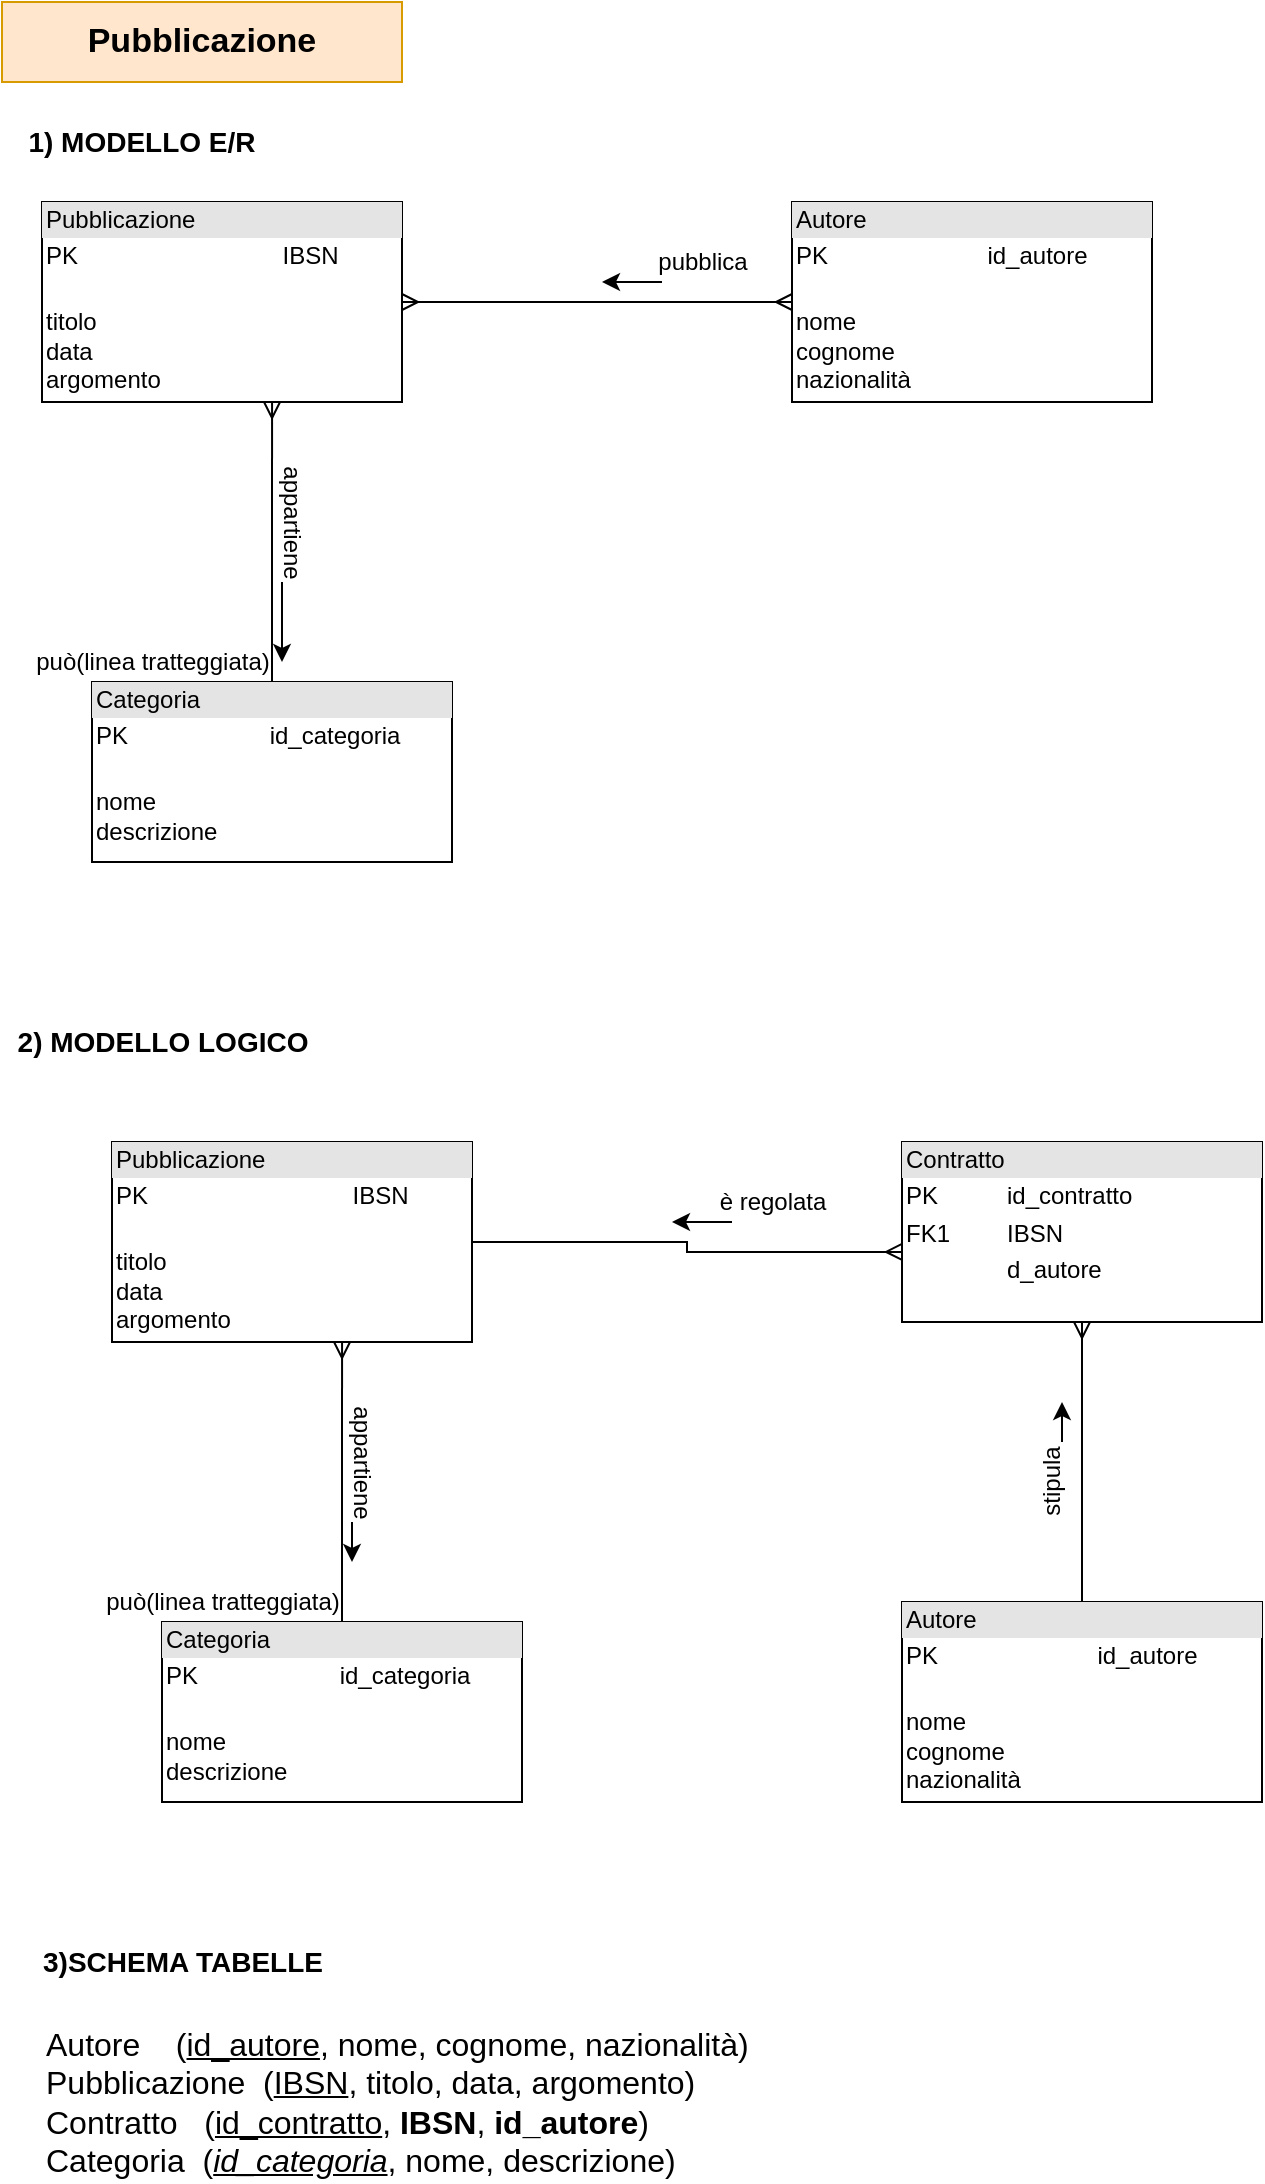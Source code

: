 <mxfile version="13.8.9-1" type="github">
  <diagram name="Page-1" id="e7e014a7-5840-1c2e-5031-d8a46d1fe8dd">
    <mxGraphModel dx="1038" dy="580" grid="1" gridSize="10" guides="1" tooltips="1" connect="1" arrows="1" fold="1" page="1" pageScale="1" pageWidth="1169" pageHeight="826" background="#ffffff" math="0" shadow="0">
      <root>
        <mxCell id="0" />
        <mxCell id="1" parent="0" />
        <mxCell id="7EgW8TAIfC-clBI2U1-3-41" value="&lt;b&gt;&lt;font style=&quot;font-size: 17px&quot;&gt;Pubblicazione&lt;/font&gt;&lt;/b&gt;" style="text;html=1;strokeColor=#d79b00;fillColor=#ffe6cc;align=center;verticalAlign=middle;whiteSpace=wrap;rounded=0;" vertex="1" parent="1">
          <mxGeometry x="10" y="10" width="200" height="40" as="geometry" />
        </mxCell>
        <mxCell id="7EgW8TAIfC-clBI2U1-3-44" value="&lt;b style=&quot;font-size: 14px&quot;&gt;1&lt;font style=&quot;font-size: 14px&quot;&gt;) MODELLO E/R&lt;/font&gt;&lt;/b&gt;" style="text;html=1;strokeColor=none;fillColor=none;align=center;verticalAlign=middle;whiteSpace=wrap;rounded=0;" vertex="1" parent="1">
          <mxGeometry x="10" y="70" width="140" height="20" as="geometry" />
        </mxCell>
        <mxCell id="7EgW8TAIfC-clBI2U1-3-62" style="edgeStyle=orthogonalEdgeStyle;rounded=0;orthogonalLoop=1;jettySize=auto;html=1;exitX=0.5;exitY=0;exitDx=0;exitDy=0;entryX=0.639;entryY=1;entryDx=0;entryDy=0;entryPerimeter=0;startArrow=none;startFill=0;endArrow=ERmany;endFill=0;" edge="1" parent="1" source="7EgW8TAIfC-clBI2U1-3-45" target="7EgW8TAIfC-clBI2U1-3-47">
          <mxGeometry relative="1" as="geometry" />
        </mxCell>
        <mxCell id="7EgW8TAIfC-clBI2U1-3-45" value="&lt;div style=&quot;box-sizing: border-box ; width: 100% ; background: #e4e4e4 ; padding: 2px&quot;&gt;Categoria&lt;/div&gt;&lt;table style=&quot;width: 100% ; font-size: 1em&quot; cellpadding=&quot;2&quot; cellspacing=&quot;0&quot;&gt;&lt;tbody&gt;&lt;tr&gt;&lt;td&gt;PK&lt;/td&gt;&lt;td&gt;id_categoria&lt;/td&gt;&lt;/tr&gt;&lt;tr&gt;&lt;td&gt;&lt;br&gt;nome&lt;br&gt;descrizione&lt;/td&gt;&lt;td&gt;&lt;br&gt;&lt;/td&gt;&lt;/tr&gt;&lt;tr&gt;&lt;td&gt;&lt;/td&gt;&lt;td&gt;&lt;br&gt;&lt;/td&gt;&lt;/tr&gt;&lt;/tbody&gt;&lt;/table&gt;" style="verticalAlign=top;align=left;overflow=fill;html=1;rounded=0;" vertex="1" parent="1">
          <mxGeometry x="55" y="350" width="180" height="90" as="geometry" />
        </mxCell>
        <mxCell id="7EgW8TAIfC-clBI2U1-3-46" value="&lt;div style=&quot;box-sizing: border-box ; width: 100% ; background: #e4e4e4 ; padding: 2px&quot;&gt;Autore&lt;/div&gt;&lt;table style=&quot;width: 100% ; font-size: 1em&quot; cellpadding=&quot;2&quot; cellspacing=&quot;0&quot;&gt;&lt;tbody&gt;&lt;tr&gt;&lt;td&gt;PK&lt;/td&gt;&lt;td&gt;id_autore&lt;/td&gt;&lt;/tr&gt;&lt;tr&gt;&lt;td&gt;&lt;br&gt;nome&lt;br&gt;cognome&lt;br&gt;nazionalità&lt;/td&gt;&lt;td&gt;&lt;br&gt;&lt;/td&gt;&lt;/tr&gt;&lt;tr&gt;&lt;td&gt;&lt;/td&gt;&lt;td&gt;&lt;br&gt;&lt;/td&gt;&lt;/tr&gt;&lt;/tbody&gt;&lt;/table&gt;" style="verticalAlign=top;align=left;overflow=fill;html=1;rounded=0;" vertex="1" parent="1">
          <mxGeometry x="405" y="110" width="180" height="100" as="geometry" />
        </mxCell>
        <mxCell id="7EgW8TAIfC-clBI2U1-3-49" style="edgeStyle=orthogonalEdgeStyle;rounded=0;orthogonalLoop=1;jettySize=auto;html=1;exitX=1;exitY=0.5;exitDx=0;exitDy=0;entryX=0;entryY=0.5;entryDx=0;entryDy=0;startArrow=ERmany;startFill=0;endArrow=ERmany;endFill=0;" edge="1" parent="1" source="7EgW8TAIfC-clBI2U1-3-47" target="7EgW8TAIfC-clBI2U1-3-46">
          <mxGeometry relative="1" as="geometry" />
        </mxCell>
        <mxCell id="7EgW8TAIfC-clBI2U1-3-47" value="&lt;div style=&quot;box-sizing: border-box ; width: 100% ; background: #e4e4e4 ; padding: 2px&quot;&gt;Pubblicazione&lt;/div&gt;&lt;table style=&quot;width: 100% ; font-size: 1em&quot; cellpadding=&quot;2&quot; cellspacing=&quot;0&quot;&gt;&lt;tbody&gt;&lt;tr&gt;&lt;td&gt;PK&lt;/td&gt;&lt;td&gt;IBSN&lt;/td&gt;&lt;/tr&gt;&lt;tr&gt;&lt;td&gt;&lt;br&gt;titolo&lt;br&gt;data&lt;br&gt;argomento&lt;/td&gt;&lt;td&gt;&lt;/td&gt;&lt;/tr&gt;&lt;/tbody&gt;&lt;/table&gt;" style="verticalAlign=top;align=left;overflow=fill;html=1;rounded=0;" vertex="1" parent="1">
          <mxGeometry x="30" y="110" width="180" height="100" as="geometry" />
        </mxCell>
        <mxCell id="7EgW8TAIfC-clBI2U1-3-50" value="pubblica" style="text;html=1;align=center;verticalAlign=middle;resizable=0;points=[];autosize=1;" vertex="1" parent="1">
          <mxGeometry x="330" y="130" width="60" height="20" as="geometry" />
        </mxCell>
        <mxCell id="7EgW8TAIfC-clBI2U1-3-54" value="&lt;b&gt;&lt;font style=&quot;font-size: 14px&quot;&gt;2) MODELLO LOGICO&lt;/font&gt;&lt;/b&gt;" style="text;html=1;align=center;verticalAlign=middle;resizable=0;points=[];autosize=1;" vertex="1" parent="1">
          <mxGeometry x="10" y="520" width="160" height="20" as="geometry" />
        </mxCell>
        <mxCell id="7EgW8TAIfC-clBI2U1-3-73" value="appartiene" style="text;html=1;align=center;verticalAlign=middle;resizable=0;points=[];autosize=1;rotation=90;" vertex="1" parent="1">
          <mxGeometry x="120" y="260" width="70" height="20" as="geometry" />
        </mxCell>
        <mxCell id="7EgW8TAIfC-clBI2U1-3-75" value="" style="endArrow=classic;html=1;" edge="1" parent="1">
          <mxGeometry width="50" height="50" relative="1" as="geometry">
            <mxPoint x="340" y="150" as="sourcePoint" />
            <mxPoint x="310" y="150" as="targetPoint" />
          </mxGeometry>
        </mxCell>
        <mxCell id="7EgW8TAIfC-clBI2U1-3-77" value="" style="endArrow=classic;html=1;" edge="1" parent="1">
          <mxGeometry width="50" height="50" relative="1" as="geometry">
            <mxPoint x="150" y="300" as="sourcePoint" />
            <mxPoint x="150" y="340" as="targetPoint" />
          </mxGeometry>
        </mxCell>
        <mxCell id="7EgW8TAIfC-clBI2U1-3-78" value="può(linea tratteggiata)" style="text;html=1;align=center;verticalAlign=middle;resizable=0;points=[];autosize=1;rotation=0;" vertex="1" parent="1">
          <mxGeometry x="20" y="330" width="130" height="20" as="geometry" />
        </mxCell>
        <mxCell id="7EgW8TAIfC-clBI2U1-3-79" style="edgeStyle=orthogonalEdgeStyle;rounded=0;orthogonalLoop=1;jettySize=auto;html=1;exitX=0.5;exitY=0;exitDx=0;exitDy=0;entryX=0.639;entryY=1;entryDx=0;entryDy=0;entryPerimeter=0;startArrow=none;startFill=0;endArrow=ERmany;endFill=0;" edge="1" source="7EgW8TAIfC-clBI2U1-3-80" target="7EgW8TAIfC-clBI2U1-3-83" parent="1">
          <mxGeometry relative="1" as="geometry" />
        </mxCell>
        <mxCell id="7EgW8TAIfC-clBI2U1-3-80" value="&lt;div style=&quot;box-sizing: border-box ; width: 100% ; background: #e4e4e4 ; padding: 2px&quot;&gt;Categoria&lt;/div&gt;&lt;table style=&quot;width: 100% ; font-size: 1em&quot; cellpadding=&quot;2&quot; cellspacing=&quot;0&quot;&gt;&lt;tbody&gt;&lt;tr&gt;&lt;td&gt;PK&lt;/td&gt;&lt;td&gt;id_categoria&lt;/td&gt;&lt;/tr&gt;&lt;tr&gt;&lt;td&gt;&lt;br&gt;nome&lt;br&gt;descrizione&lt;/td&gt;&lt;td&gt;&lt;br&gt;&lt;/td&gt;&lt;/tr&gt;&lt;tr&gt;&lt;td&gt;&lt;/td&gt;&lt;td&gt;&lt;br&gt;&lt;/td&gt;&lt;/tr&gt;&lt;/tbody&gt;&lt;/table&gt;" style="verticalAlign=top;align=left;overflow=fill;html=1;rounded=0;" vertex="1" parent="1">
          <mxGeometry x="90" y="820" width="180" height="90" as="geometry" />
        </mxCell>
        <mxCell id="7EgW8TAIfC-clBI2U1-3-91" style="edgeStyle=orthogonalEdgeStyle;rounded=0;orthogonalLoop=1;jettySize=auto;html=1;entryX=0.5;entryY=1;entryDx=0;entryDy=0;startArrow=none;startFill=0;endArrow=ERmany;endFill=0;" edge="1" parent="1" source="7EgW8TAIfC-clBI2U1-3-81" target="7EgW8TAIfC-clBI2U1-3-89">
          <mxGeometry relative="1" as="geometry" />
        </mxCell>
        <mxCell id="7EgW8TAIfC-clBI2U1-3-81" value="&lt;div style=&quot;box-sizing: border-box ; width: 100% ; background: #e4e4e4 ; padding: 2px&quot;&gt;Autore&lt;/div&gt;&lt;table style=&quot;width: 100% ; font-size: 1em&quot; cellpadding=&quot;2&quot; cellspacing=&quot;0&quot;&gt;&lt;tbody&gt;&lt;tr&gt;&lt;td&gt;PK&lt;/td&gt;&lt;td&gt;id_autore&lt;/td&gt;&lt;/tr&gt;&lt;tr&gt;&lt;td&gt;&lt;br&gt;nome&lt;br&gt;cognome&lt;br&gt;nazionalità&lt;/td&gt;&lt;td&gt;&lt;br&gt;&lt;/td&gt;&lt;/tr&gt;&lt;tr&gt;&lt;td&gt;&lt;/td&gt;&lt;td&gt;&lt;br&gt;&lt;/td&gt;&lt;/tr&gt;&lt;/tbody&gt;&lt;/table&gt;" style="verticalAlign=top;align=left;overflow=fill;html=1;rounded=0;" vertex="1" parent="1">
          <mxGeometry x="460" y="810" width="180" height="100" as="geometry" />
        </mxCell>
        <mxCell id="7EgW8TAIfC-clBI2U1-3-90" style="edgeStyle=orthogonalEdgeStyle;rounded=0;orthogonalLoop=1;jettySize=auto;html=1;exitX=1;exitY=0.5;exitDx=0;exitDy=0;entryX=0;entryY=0.611;entryDx=0;entryDy=0;entryPerimeter=0;startArrow=none;startFill=0;endArrow=ERmany;endFill=0;" edge="1" parent="1" source="7EgW8TAIfC-clBI2U1-3-83" target="7EgW8TAIfC-clBI2U1-3-89">
          <mxGeometry relative="1" as="geometry" />
        </mxCell>
        <mxCell id="7EgW8TAIfC-clBI2U1-3-83" value="&lt;div style=&quot;box-sizing: border-box ; width: 100% ; background: #e4e4e4 ; padding: 2px&quot;&gt;Pubblicazione&lt;/div&gt;&lt;table style=&quot;width: 100% ; font-size: 1em&quot; cellpadding=&quot;2&quot; cellspacing=&quot;0&quot;&gt;&lt;tbody&gt;&lt;tr&gt;&lt;td&gt;PK&lt;/td&gt;&lt;td&gt;IBSN&lt;/td&gt;&lt;/tr&gt;&lt;tr&gt;&lt;td&gt;&lt;br&gt;titolo&lt;br&gt;data&lt;br&gt;argomento&lt;/td&gt;&lt;td&gt;&lt;/td&gt;&lt;/tr&gt;&lt;/tbody&gt;&lt;/table&gt;" style="verticalAlign=top;align=left;overflow=fill;html=1;rounded=0;" vertex="1" parent="1">
          <mxGeometry x="65" y="580" width="180" height="100" as="geometry" />
        </mxCell>
        <mxCell id="7EgW8TAIfC-clBI2U1-3-84" value="è regolata" style="text;html=1;align=center;verticalAlign=middle;resizable=0;points=[];autosize=1;" vertex="1" parent="1">
          <mxGeometry x="360" y="600" width="70" height="20" as="geometry" />
        </mxCell>
        <mxCell id="7EgW8TAIfC-clBI2U1-3-85" value="appartiene" style="text;html=1;align=center;verticalAlign=middle;resizable=0;points=[];autosize=1;rotation=90;" vertex="1" parent="1">
          <mxGeometry x="155" y="730" width="70" height="20" as="geometry" />
        </mxCell>
        <mxCell id="7EgW8TAIfC-clBI2U1-3-86" value="" style="endArrow=classic;html=1;" edge="1" parent="1">
          <mxGeometry width="50" height="50" relative="1" as="geometry">
            <mxPoint x="375" y="620" as="sourcePoint" />
            <mxPoint x="345" y="620" as="targetPoint" />
          </mxGeometry>
        </mxCell>
        <mxCell id="7EgW8TAIfC-clBI2U1-3-87" value="" style="endArrow=classic;html=1;" edge="1" parent="1">
          <mxGeometry width="50" height="50" relative="1" as="geometry">
            <mxPoint x="185" y="770" as="sourcePoint" />
            <mxPoint x="185" y="790" as="targetPoint" />
          </mxGeometry>
        </mxCell>
        <mxCell id="7EgW8TAIfC-clBI2U1-3-88" value="può(linea tratteggiata)" style="text;html=1;align=center;verticalAlign=middle;resizable=0;points=[];autosize=1;rotation=0;" vertex="1" parent="1">
          <mxGeometry x="55" y="800" width="130" height="20" as="geometry" />
        </mxCell>
        <mxCell id="7EgW8TAIfC-clBI2U1-3-89" value="&lt;div style=&quot;box-sizing: border-box ; width: 100% ; background: #e4e4e4 ; padding: 2px&quot;&gt;Contratto&lt;/div&gt;&lt;table style=&quot;width: 100% ; font-size: 1em&quot; cellpadding=&quot;2&quot; cellspacing=&quot;0&quot;&gt;&lt;tbody&gt;&lt;tr&gt;&lt;td&gt;PK&lt;/td&gt;&lt;td&gt;id_contratto&lt;/td&gt;&lt;/tr&gt;&lt;tr&gt;&lt;td&gt;FK1&lt;/td&gt;&lt;td&gt;IBSN&lt;/td&gt;&lt;/tr&gt;&lt;tr&gt;&lt;td&gt;&lt;/td&gt;&lt;td&gt;d_autore&lt;/td&gt;&lt;/tr&gt;&lt;/tbody&gt;&lt;/table&gt;" style="verticalAlign=top;align=left;overflow=fill;html=1;rounded=0;" vertex="1" parent="1">
          <mxGeometry x="460" y="580" width="180" height="90" as="geometry" />
        </mxCell>
        <mxCell id="7EgW8TAIfC-clBI2U1-3-92" value="stipula" style="text;html=1;align=center;verticalAlign=middle;resizable=0;points=[];autosize=1;rotation=270;" vertex="1" parent="1">
          <mxGeometry x="510" y="740" width="50" height="20" as="geometry" />
        </mxCell>
        <mxCell id="7EgW8TAIfC-clBI2U1-3-93" value="" style="endArrow=classic;html=1;" edge="1" parent="1">
          <mxGeometry width="50" height="50" relative="1" as="geometry">
            <mxPoint x="540" y="730" as="sourcePoint" />
            <mxPoint x="540" y="710" as="targetPoint" />
          </mxGeometry>
        </mxCell>
        <mxCell id="7EgW8TAIfC-clBI2U1-3-95" value="&lt;b&gt;&lt;font style=&quot;font-size: 14px&quot;&gt;3)SCHEMA TABELLE&lt;/font&gt;&lt;/b&gt;" style="text;html=1;align=center;verticalAlign=middle;resizable=0;points=[];autosize=1;" vertex="1" parent="1">
          <mxGeometry x="20" y="980" width="160" height="20" as="geometry" />
        </mxCell>
        <mxCell id="7EgW8TAIfC-clBI2U1-3-99" value="&lt;span style=&quot;font-size: 16px&quot;&gt;Autore&amp;nbsp; &amp;nbsp; (&lt;u&gt;id_autore&lt;/u&gt;, nome, cognome, nazionalità)&lt;/span&gt;&lt;br style=&quot;font-size: 16px&quot;&gt;&lt;span style=&quot;font-size: 16px&quot;&gt;Pubblicazione&amp;nbsp; (&lt;u&gt;IBSN&lt;/u&gt;, titolo, data, argomento)&lt;/span&gt;&lt;br style=&quot;font-size: 16px&quot;&gt;&lt;span style=&quot;font-size: 16px&quot;&gt;Contratto&amp;nbsp; &amp;nbsp;(&lt;u&gt;id_contratto&lt;/u&gt;, &lt;b&gt;IBSN&lt;/b&gt;, &lt;b&gt;id_autore&lt;/b&gt;)&lt;/span&gt;&lt;br style=&quot;font-size: 16px&quot;&gt;&lt;span style=&quot;font-size: 16px&quot;&gt;Categoria&amp;nbsp; (&lt;i&gt;&lt;u&gt;id_categoria&lt;/u&gt;&lt;/i&gt;, nome, descrizione)&lt;/span&gt;" style="text;html=1;align=left;verticalAlign=middle;resizable=0;points=[];autosize=1;strokeWidth=1;fontStyle=0;fontSize=16;" vertex="1" parent="1">
          <mxGeometry x="30" y="1020" width="370" height="80" as="geometry" />
        </mxCell>
      </root>
    </mxGraphModel>
  </diagram>
</mxfile>
